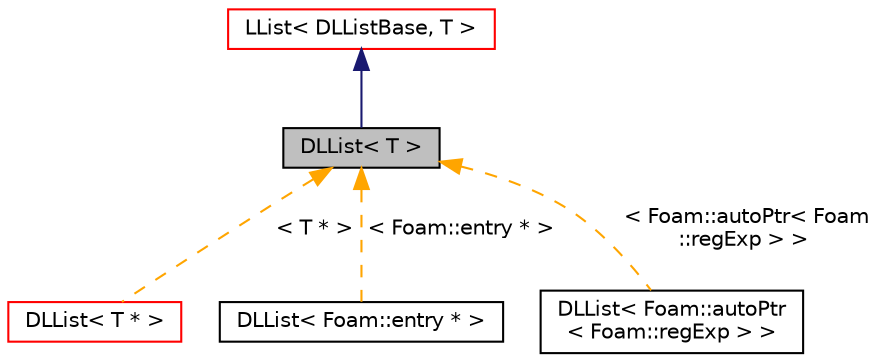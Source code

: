 digraph "DLList&lt; T &gt;"
{
  bgcolor="transparent";
  edge [fontname="Helvetica",fontsize="10",labelfontname="Helvetica",labelfontsize="10"];
  node [fontname="Helvetica",fontsize="10",shape=record];
  Node1 [label="DLList\< T \>",height=0.2,width=0.4,color="black", fillcolor="grey75", style="filled", fontcolor="black"];
  Node2 -> Node1 [dir="back",color="midnightblue",fontsize="10",style="solid",fontname="Helvetica"];
  Node2 [label="LList\< DLListBase, T \>",height=0.2,width=0.4,color="red",URL="$a01398.html"];
  Node1 -> Node3 [dir="back",color="orange",fontsize="10",style="dashed",label=" \< T * \>" ,fontname="Helvetica"];
  Node3 [label="DLList\< T * \>",height=0.2,width=0.4,color="red",URL="$a00578.html"];
  Node1 -> Node4 [dir="back",color="orange",fontsize="10",style="dashed",label=" \< Foam::entry * \>" ,fontname="Helvetica"];
  Node4 [label="DLList\< Foam::entry * \>",height=0.2,width=0.4,color="black",URL="$a00578.html"];
  Node1 -> Node5 [dir="back",color="orange",fontsize="10",style="dashed",label=" \< Foam::autoPtr\< Foam\l::regExp \> \>" ,fontname="Helvetica"];
  Node5 [label="DLList\< Foam::autoPtr\l\< Foam::regExp \> \>",height=0.2,width=0.4,color="black",URL="$a00578.html"];
}

